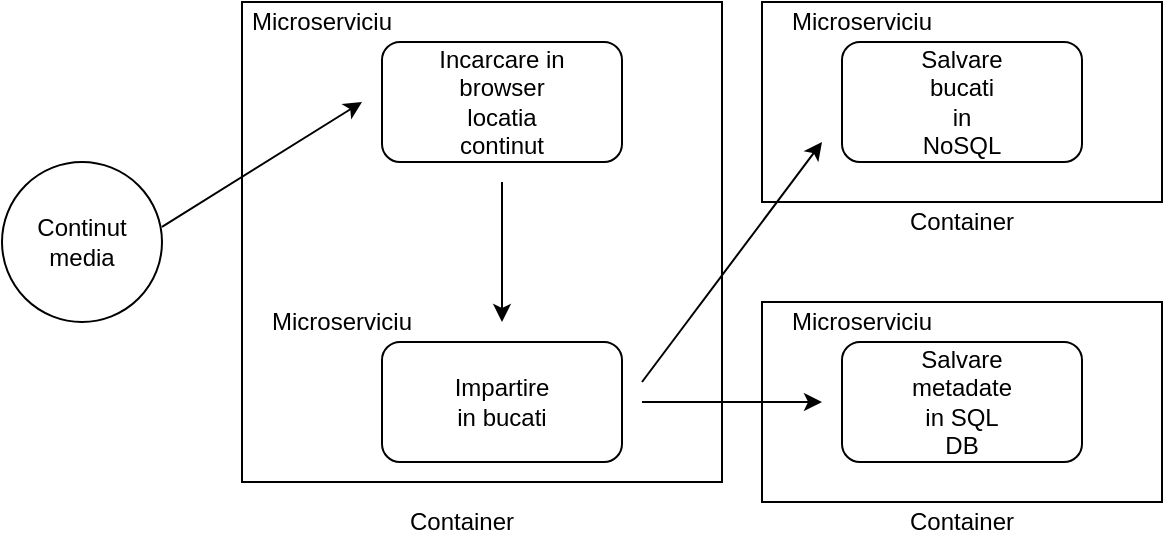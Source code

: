 <mxfile version="12.8.6" type="device"><diagram id="od2t287AAfXG6-uft9_d" name="Page-1"><mxGraphModel dx="1038" dy="580" grid="1" gridSize="10" guides="1" tooltips="1" connect="1" arrows="1" fold="1" page="1" pageScale="1" pageWidth="827" pageHeight="1169" math="0" shadow="0"><root><mxCell id="0"/><mxCell id="1" parent="0"/><mxCell id="QGzMq96c9vPZP4rLfzGE-3" value="" style="rounded=0;whiteSpace=wrap;html=1;" vertex="1" parent="1"><mxGeometry x="450" y="220" width="200" height="100" as="geometry"/></mxCell><mxCell id="QGzMq96c9vPZP4rLfzGE-2" value="" style="rounded=0;whiteSpace=wrap;html=1;" vertex="1" parent="1"><mxGeometry x="450" y="70" width="200" height="100" as="geometry"/></mxCell><mxCell id="kXVtCUEakvSvrrXfJgnZ-27" value="" style="whiteSpace=wrap;html=1;aspect=fixed;" parent="1" vertex="1"><mxGeometry x="190" y="70" width="240" height="240" as="geometry"/></mxCell><mxCell id="kXVtCUEakvSvrrXfJgnZ-1" value="" style="ellipse;whiteSpace=wrap;html=1;aspect=fixed;" parent="1" vertex="1"><mxGeometry x="70" y="150" width="80" height="80" as="geometry"/></mxCell><mxCell id="kXVtCUEakvSvrrXfJgnZ-4" value="" style="rounded=1;whiteSpace=wrap;html=1;" parent="1" vertex="1"><mxGeometry x="490" y="240" width="120" height="60" as="geometry"/></mxCell><mxCell id="kXVtCUEakvSvrrXfJgnZ-5" value="" style="rounded=1;whiteSpace=wrap;html=1;" parent="1" vertex="1"><mxGeometry x="490" y="90" width="120" height="60" as="geometry"/></mxCell><mxCell id="kXVtCUEakvSvrrXfJgnZ-6" value="" style="rounded=1;whiteSpace=wrap;html=1;" parent="1" vertex="1"><mxGeometry x="260" y="240" width="120" height="60" as="geometry"/></mxCell><mxCell id="kXVtCUEakvSvrrXfJgnZ-7" value="" style="rounded=1;whiteSpace=wrap;html=1;" parent="1" vertex="1"><mxGeometry x="260" y="90" width="120" height="60" as="geometry"/></mxCell><mxCell id="kXVtCUEakvSvrrXfJgnZ-8" value="Salvare metadate in SQL DB" style="text;html=1;strokeColor=none;fillColor=none;align=center;verticalAlign=middle;whiteSpace=wrap;rounded=0;" parent="1" vertex="1"><mxGeometry x="530" y="260" width="40" height="20" as="geometry"/></mxCell><mxCell id="kXVtCUEakvSvrrXfJgnZ-9" value="Salvare bucati in NoSQL" style="text;html=1;strokeColor=none;fillColor=none;align=center;verticalAlign=middle;whiteSpace=wrap;rounded=0;" parent="1" vertex="1"><mxGeometry x="530" y="110" width="40" height="20" as="geometry"/></mxCell><mxCell id="kXVtCUEakvSvrrXfJgnZ-10" value="Impartire in bucati" style="text;html=1;strokeColor=none;fillColor=none;align=center;verticalAlign=middle;whiteSpace=wrap;rounded=0;" parent="1" vertex="1"><mxGeometry x="300" y="260" width="40" height="20" as="geometry"/></mxCell><mxCell id="kXVtCUEakvSvrrXfJgnZ-11" value="Incarcare in browser locatia continut" style="text;html=1;strokeColor=none;fillColor=none;align=center;verticalAlign=middle;whiteSpace=wrap;rounded=0;" parent="1" vertex="1"><mxGeometry x="280" y="110" width="80" height="20" as="geometry"/></mxCell><mxCell id="kXVtCUEakvSvrrXfJgnZ-12" value="Continut media" style="text;html=1;strokeColor=none;fillColor=none;align=center;verticalAlign=middle;whiteSpace=wrap;rounded=0;" parent="1" vertex="1"><mxGeometry x="90" y="180" width="40" height="20" as="geometry"/></mxCell><mxCell id="kXVtCUEakvSvrrXfJgnZ-16" value="Microserviciu" style="text;html=1;strokeColor=none;fillColor=none;align=center;verticalAlign=middle;whiteSpace=wrap;rounded=0;" parent="1" vertex="1"><mxGeometry x="480" y="70" width="40" height="20" as="geometry"/></mxCell><mxCell id="kXVtCUEakvSvrrXfJgnZ-17" value="Microserviciu" style="text;html=1;strokeColor=none;fillColor=none;align=center;verticalAlign=middle;whiteSpace=wrap;rounded=0;" parent="1" vertex="1"><mxGeometry x="480" y="220" width="40" height="20" as="geometry"/></mxCell><mxCell id="kXVtCUEakvSvrrXfJgnZ-18" value="Microserviciu" style="text;html=1;strokeColor=none;fillColor=none;align=center;verticalAlign=middle;whiteSpace=wrap;rounded=0;" parent="1" vertex="1"><mxGeometry x="220" y="220" width="40" height="20" as="geometry"/></mxCell><mxCell id="kXVtCUEakvSvrrXfJgnZ-19" value="Microserviciu" style="text;html=1;strokeColor=none;fillColor=none;align=center;verticalAlign=middle;whiteSpace=wrap;rounded=0;" parent="1" vertex="1"><mxGeometry x="210" y="70" width="40" height="20" as="geometry"/></mxCell><mxCell id="kXVtCUEakvSvrrXfJgnZ-22" value="" style="endArrow=classic;html=1;exitX=1;exitY=0.405;exitDx=0;exitDy=0;exitPerimeter=0;" parent="1" source="kXVtCUEakvSvrrXfJgnZ-1" edge="1"><mxGeometry width="50" height="50" relative="1" as="geometry"><mxPoint x="170" y="170" as="sourcePoint"/><mxPoint x="250" y="120" as="targetPoint"/></mxGeometry></mxCell><mxCell id="kXVtCUEakvSvrrXfJgnZ-23" value="" style="endArrow=classic;html=1;" parent="1" edge="1"><mxGeometry width="50" height="50" relative="1" as="geometry"><mxPoint x="320" y="160" as="sourcePoint"/><mxPoint x="320" y="230" as="targetPoint"/></mxGeometry></mxCell><mxCell id="kXVtCUEakvSvrrXfJgnZ-24" value="" style="endArrow=classic;html=1;" parent="1" edge="1"><mxGeometry width="50" height="50" relative="1" as="geometry"><mxPoint x="390" y="260" as="sourcePoint"/><mxPoint x="480" y="140" as="targetPoint"/></mxGeometry></mxCell><mxCell id="kXVtCUEakvSvrrXfJgnZ-25" value="" style="endArrow=classic;html=1;" parent="1" edge="1"><mxGeometry width="50" height="50" relative="1" as="geometry"><mxPoint x="390" y="270" as="sourcePoint"/><mxPoint x="480" y="270" as="targetPoint"/></mxGeometry></mxCell><mxCell id="kXVtCUEakvSvrrXfJgnZ-29" value="Container" style="text;html=1;strokeColor=none;fillColor=none;align=center;verticalAlign=middle;whiteSpace=wrap;rounded=0;" parent="1" vertex="1"><mxGeometry x="280" y="320" width="40" height="20" as="geometry"/></mxCell><mxCell id="QGzMq96c9vPZP4rLfzGE-4" value="Container" style="text;html=1;strokeColor=none;fillColor=none;align=center;verticalAlign=middle;whiteSpace=wrap;rounded=0;" vertex="1" parent="1"><mxGeometry x="530" y="170" width="40" height="20" as="geometry"/></mxCell><mxCell id="QGzMq96c9vPZP4rLfzGE-5" value="Container" style="text;html=1;strokeColor=none;fillColor=none;align=center;verticalAlign=middle;whiteSpace=wrap;rounded=0;" vertex="1" parent="1"><mxGeometry x="530" y="320" width="40" height="20" as="geometry"/></mxCell></root></mxGraphModel></diagram></mxfile>